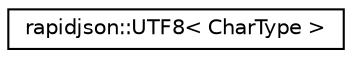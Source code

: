 digraph "Graphical Class Hierarchy"
{
 // INTERACTIVE_SVG=YES
 // LATEX_PDF_SIZE
  edge [fontname="Helvetica",fontsize="10",labelfontname="Helvetica",labelfontsize="10"];
  node [fontname="Helvetica",fontsize="10",shape=record];
  rankdir="LR";
  Node0 [label="rapidjson::UTF8\< CharType \>",height=0.2,width=0.4,color="black", fillcolor="white", style="filled",URL="$structrapidjson_1_1_u_t_f8.html",tooltip="UTF-8 encoding."];
}
